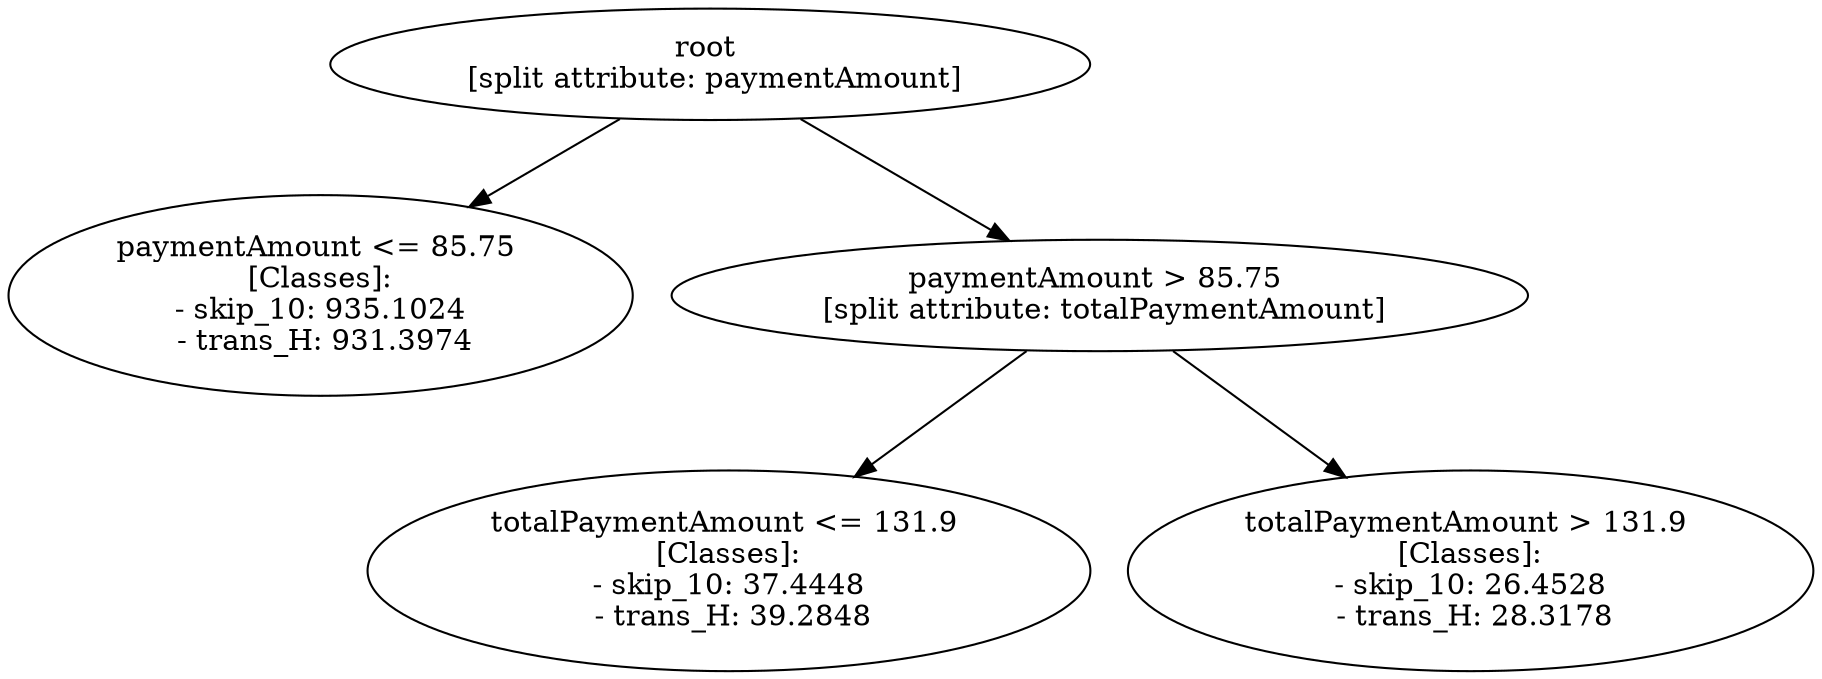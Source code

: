 // Road_Traffic_Fine_Management_Process-p_14-10
digraph "Road_Traffic_Fine_Management_Process-p_14-10" {
	"44ca50cd-7dee-4757-8097-90a0a910a507" [label="root 
 [split attribute: paymentAmount]"]
	"c44c4a7e-f5dd-432b-904c-aed7ae6a4576" [label="paymentAmount <= 85.75 
 [Classes]: 
 - skip_10: 935.1024 
 - trans_H: 931.3974"]
	"44ca50cd-7dee-4757-8097-90a0a910a507" -> "c44c4a7e-f5dd-432b-904c-aed7ae6a4576"
	"fed99d98-e611-456b-9a75-be46babba296" [label="paymentAmount > 85.75 
 [split attribute: totalPaymentAmount]"]
	"44ca50cd-7dee-4757-8097-90a0a910a507" -> "fed99d98-e611-456b-9a75-be46babba296"
	"c6854895-ce2b-45f0-b2fd-95772ab0e2ff" [label="totalPaymentAmount <= 131.9 
 [Classes]: 
 - skip_10: 37.4448 
 - trans_H: 39.2848"]
	"fed99d98-e611-456b-9a75-be46babba296" -> "c6854895-ce2b-45f0-b2fd-95772ab0e2ff"
	"fdac5580-dc0b-455f-8f27-90c73216183e" [label="totalPaymentAmount > 131.9 
 [Classes]: 
 - skip_10: 26.4528 
 - trans_H: 28.3178"]
	"fed99d98-e611-456b-9a75-be46babba296" -> "fdac5580-dc0b-455f-8f27-90c73216183e"
}
